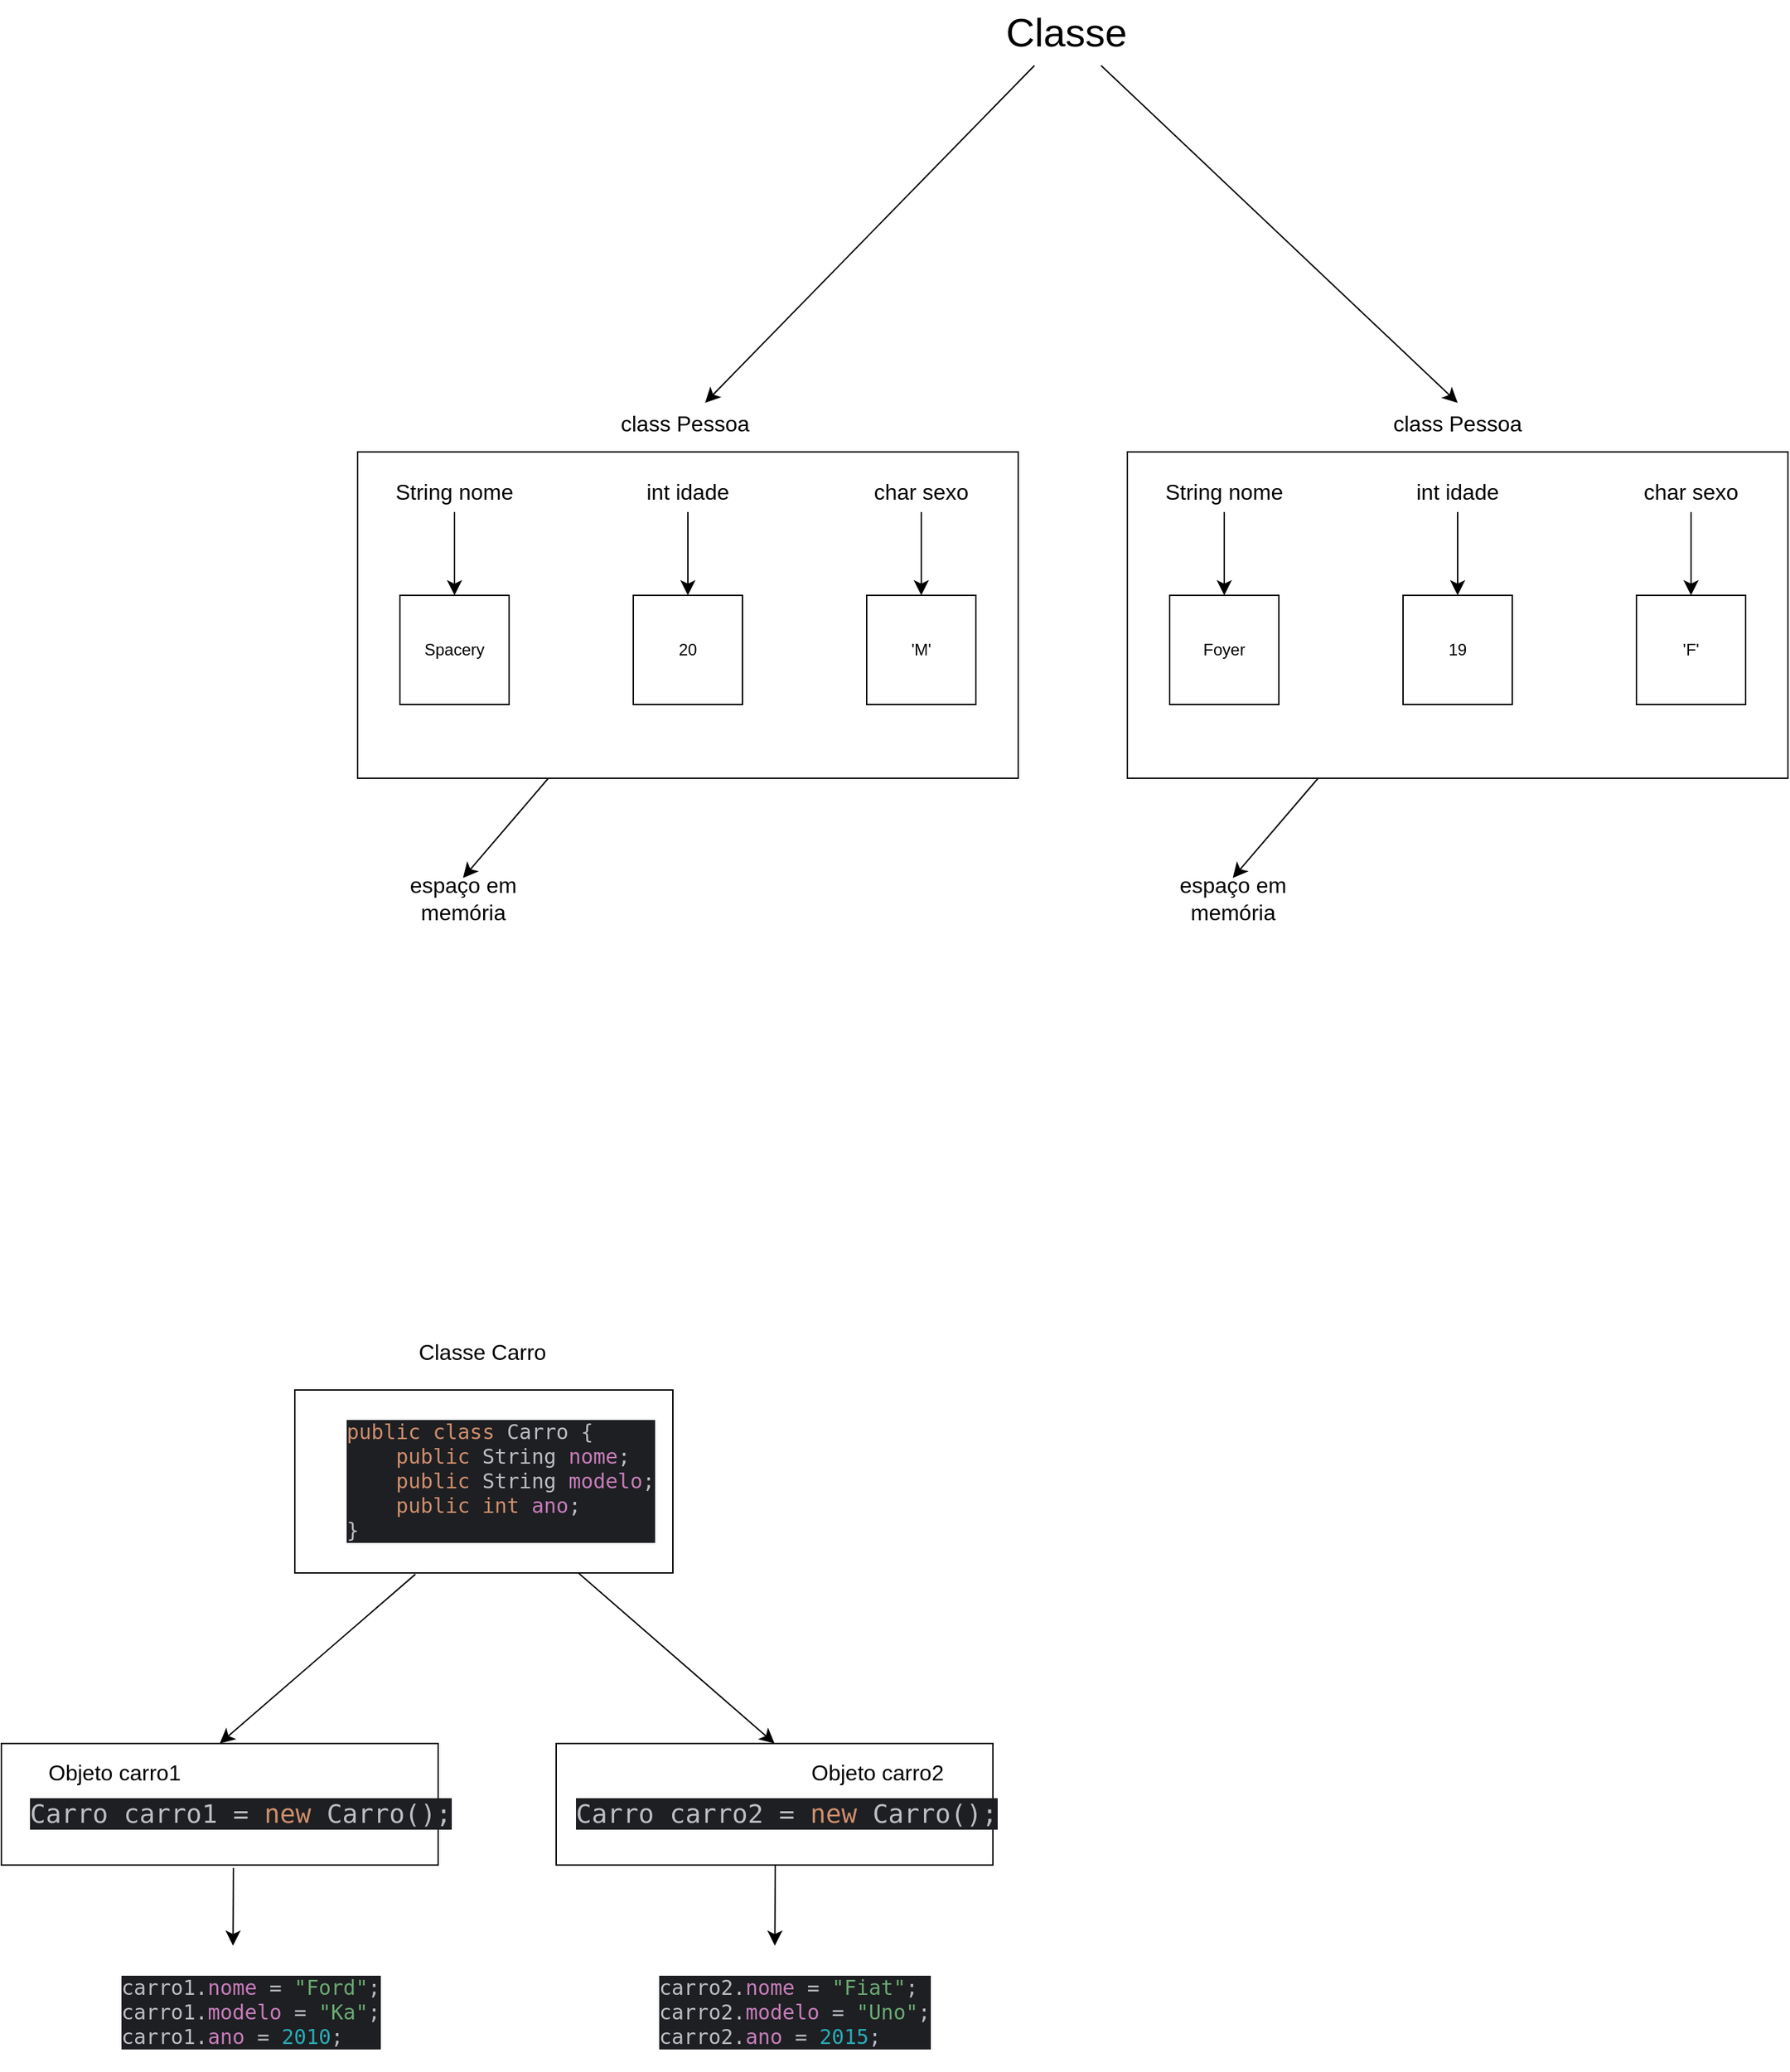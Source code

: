 <mxfile version="26.2.4">
  <diagram name="Página-1" id="bw14ixM7F8a6h-0HpJix">
    <mxGraphModel dx="2263" dy="1639" grid="0" gridSize="10" guides="1" tooltips="1" connect="1" arrows="1" fold="1" page="0" pageScale="1" pageWidth="827" pageHeight="1169" background="none" math="0" shadow="0">
      <root>
        <mxCell id="0" />
        <mxCell id="1" parent="0" />
        <mxCell id="WvhtQV-oZC2lpmm6LuLU-47" value="" style="rounded=0;whiteSpace=wrap;html=1;" vertex="1" parent="1">
          <mxGeometry x="-802" y="967.9" width="320" height="89" as="geometry" />
        </mxCell>
        <mxCell id="WvhtQV-oZC2lpmm6LuLU-48" value="" style="rounded=0;whiteSpace=wrap;html=1;" vertex="1" parent="1">
          <mxGeometry x="-395.5" y="967.9" width="320" height="89" as="geometry" />
        </mxCell>
        <mxCell id="WvhtQV-oZC2lpmm6LuLU-46" value="" style="rounded=0;whiteSpace=wrap;html=1;" vertex="1" parent="1">
          <mxGeometry x="-587" y="709" width="277" height="134" as="geometry" />
        </mxCell>
        <mxCell id="WvhtQV-oZC2lpmm6LuLU-11" value="" style="rounded=0;whiteSpace=wrap;html=1;" vertex="1" parent="1">
          <mxGeometry x="-540.99" y="22" width="484" height="239" as="geometry" />
        </mxCell>
        <mxCell id="WvhtQV-oZC2lpmm6LuLU-1" value="20" style="whiteSpace=wrap;html=1;aspect=fixed;" vertex="1" parent="1">
          <mxGeometry x="-339" y="127" width="80" height="80" as="geometry" />
        </mxCell>
        <mxCell id="WvhtQV-oZC2lpmm6LuLU-3" style="edgeStyle=none;curved=1;rounded=0;orthogonalLoop=1;jettySize=auto;html=1;entryX=0.5;entryY=0;entryDx=0;entryDy=0;fontSize=12;startSize=8;endSize=8;" edge="1" parent="1" source="WvhtQV-oZC2lpmm6LuLU-2" target="WvhtQV-oZC2lpmm6LuLU-1">
          <mxGeometry relative="1" as="geometry" />
        </mxCell>
        <mxCell id="WvhtQV-oZC2lpmm6LuLU-2" value="int idade" style="text;strokeColor=none;align=center;fillColor=none;html=1;verticalAlign=middle;whiteSpace=wrap;rounded=0;fontSize=16;" vertex="1" parent="1">
          <mxGeometry x="-336.84" y="36" width="75.69" height="30" as="geometry" />
        </mxCell>
        <mxCell id="WvhtQV-oZC2lpmm6LuLU-4" style="edgeStyle=none;curved=1;rounded=0;orthogonalLoop=1;jettySize=auto;html=1;entryX=0.5;entryY=0;entryDx=0;entryDy=0;fontSize=12;startSize=8;endSize=8;" edge="1" target="WvhtQV-oZC2lpmm6LuLU-5" parent="1">
          <mxGeometry relative="1" as="geometry">
            <mxPoint x="-128" y="66" as="sourcePoint" />
          </mxGeometry>
        </mxCell>
        <mxCell id="WvhtQV-oZC2lpmm6LuLU-5" value="&#39;M&#39;" style="whiteSpace=wrap;html=1;aspect=fixed;" vertex="1" parent="1">
          <mxGeometry x="-168" y="127" width="80" height="80" as="geometry" />
        </mxCell>
        <mxCell id="WvhtQV-oZC2lpmm6LuLU-6" value="char sexo" style="text;strokeColor=none;align=center;fillColor=none;html=1;verticalAlign=middle;whiteSpace=wrap;rounded=0;fontSize=16;" vertex="1" parent="1">
          <mxGeometry x="-165.84" y="36" width="75.69" height="30" as="geometry" />
        </mxCell>
        <mxCell id="WvhtQV-oZC2lpmm6LuLU-7" style="edgeStyle=none;curved=1;rounded=0;orthogonalLoop=1;jettySize=auto;html=1;entryX=0.5;entryY=0;entryDx=0;entryDy=0;fontSize=12;startSize=8;endSize=8;" edge="1" source="WvhtQV-oZC2lpmm6LuLU-9" target="WvhtQV-oZC2lpmm6LuLU-8" parent="1">
          <mxGeometry relative="1" as="geometry" />
        </mxCell>
        <mxCell id="WvhtQV-oZC2lpmm6LuLU-8" value="Spacery" style="whiteSpace=wrap;html=1;aspect=fixed;" vertex="1" parent="1">
          <mxGeometry x="-509.99" y="127" width="80" height="80" as="geometry" />
        </mxCell>
        <mxCell id="WvhtQV-oZC2lpmm6LuLU-9" value="String nome" style="text;strokeColor=none;align=center;fillColor=none;html=1;verticalAlign=middle;whiteSpace=wrap;rounded=0;fontSize=16;" vertex="1" parent="1">
          <mxGeometry x="-517.91" y="36" width="95.84" height="30" as="geometry" />
        </mxCell>
        <mxCell id="WvhtQV-oZC2lpmm6LuLU-12" value="class Pessoa" style="text;strokeColor=none;align=center;fillColor=none;html=1;verticalAlign=middle;whiteSpace=wrap;rounded=0;fontSize=16;" vertex="1" parent="1">
          <mxGeometry x="-356" y="-14" width="110" height="30" as="geometry" />
        </mxCell>
        <mxCell id="WvhtQV-oZC2lpmm6LuLU-13" value="espaço em memória" style="text;strokeColor=none;align=center;fillColor=none;html=1;verticalAlign=middle;whiteSpace=wrap;rounded=0;fontSize=16;" vertex="1" parent="1">
          <mxGeometry x="-528" y="334" width="128.5" height="30" as="geometry" />
        </mxCell>
        <mxCell id="WvhtQV-oZC2lpmm6LuLU-16" value="" style="endArrow=classic;html=1;rounded=0;fontSize=12;startSize=8;endSize=8;curved=1;entryX=0.5;entryY=0;entryDx=0;entryDy=0;" edge="1" parent="1" source="WvhtQV-oZC2lpmm6LuLU-11" target="WvhtQV-oZC2lpmm6LuLU-13">
          <mxGeometry width="50" height="50" relative="1" as="geometry">
            <mxPoint x="-380" y="313" as="sourcePoint" />
            <mxPoint x="-295" y="298" as="targetPoint" />
          </mxGeometry>
        </mxCell>
        <mxCell id="WvhtQV-oZC2lpmm6LuLU-17" value="" style="rounded=0;whiteSpace=wrap;html=1;" vertex="1" parent="1">
          <mxGeometry x="23" y="22" width="484" height="239" as="geometry" />
        </mxCell>
        <mxCell id="WvhtQV-oZC2lpmm6LuLU-18" value="19" style="whiteSpace=wrap;html=1;aspect=fixed;" vertex="1" parent="1">
          <mxGeometry x="224.99" y="127" width="80" height="80" as="geometry" />
        </mxCell>
        <mxCell id="WvhtQV-oZC2lpmm6LuLU-19" style="edgeStyle=none;curved=1;rounded=0;orthogonalLoop=1;jettySize=auto;html=1;entryX=0.5;entryY=0;entryDx=0;entryDy=0;fontSize=12;startSize=8;endSize=8;" edge="1" source="WvhtQV-oZC2lpmm6LuLU-20" target="WvhtQV-oZC2lpmm6LuLU-18" parent="1">
          <mxGeometry relative="1" as="geometry" />
        </mxCell>
        <mxCell id="WvhtQV-oZC2lpmm6LuLU-20" value="int idade" style="text;strokeColor=none;align=center;fillColor=none;html=1;verticalAlign=middle;whiteSpace=wrap;rounded=0;fontSize=16;" vertex="1" parent="1">
          <mxGeometry x="227.15" y="36" width="75.69" height="30" as="geometry" />
        </mxCell>
        <mxCell id="WvhtQV-oZC2lpmm6LuLU-21" style="edgeStyle=none;curved=1;rounded=0;orthogonalLoop=1;jettySize=auto;html=1;entryX=0.5;entryY=0;entryDx=0;entryDy=0;fontSize=12;startSize=8;endSize=8;" edge="1" target="WvhtQV-oZC2lpmm6LuLU-22" parent="1">
          <mxGeometry relative="1" as="geometry">
            <mxPoint x="435.99" y="66" as="sourcePoint" />
          </mxGeometry>
        </mxCell>
        <mxCell id="WvhtQV-oZC2lpmm6LuLU-22" value="&#39;F&#39;" style="whiteSpace=wrap;html=1;aspect=fixed;" vertex="1" parent="1">
          <mxGeometry x="395.99" y="127" width="80" height="80" as="geometry" />
        </mxCell>
        <mxCell id="WvhtQV-oZC2lpmm6LuLU-23" value="char sexo" style="text;strokeColor=none;align=center;fillColor=none;html=1;verticalAlign=middle;whiteSpace=wrap;rounded=0;fontSize=16;" vertex="1" parent="1">
          <mxGeometry x="398.15" y="36" width="75.69" height="30" as="geometry" />
        </mxCell>
        <mxCell id="WvhtQV-oZC2lpmm6LuLU-24" style="edgeStyle=none;curved=1;rounded=0;orthogonalLoop=1;jettySize=auto;html=1;entryX=0.5;entryY=0;entryDx=0;entryDy=0;fontSize=12;startSize=8;endSize=8;" edge="1" source="WvhtQV-oZC2lpmm6LuLU-26" target="WvhtQV-oZC2lpmm6LuLU-25" parent="1">
          <mxGeometry relative="1" as="geometry" />
        </mxCell>
        <mxCell id="WvhtQV-oZC2lpmm6LuLU-25" value="Foyer" style="whiteSpace=wrap;html=1;aspect=fixed;" vertex="1" parent="1">
          <mxGeometry x="54" y="127" width="80" height="80" as="geometry" />
        </mxCell>
        <mxCell id="WvhtQV-oZC2lpmm6LuLU-26" value="String nome" style="text;strokeColor=none;align=center;fillColor=none;html=1;verticalAlign=middle;whiteSpace=wrap;rounded=0;fontSize=16;" vertex="1" parent="1">
          <mxGeometry x="46.08" y="36" width="95.84" height="30" as="geometry" />
        </mxCell>
        <mxCell id="WvhtQV-oZC2lpmm6LuLU-27" value="class Pessoa" style="text;strokeColor=none;align=center;fillColor=none;html=1;verticalAlign=middle;whiteSpace=wrap;rounded=0;fontSize=16;" vertex="1" parent="1">
          <mxGeometry x="210.99" y="-14" width="108.01" height="30" as="geometry" />
        </mxCell>
        <mxCell id="WvhtQV-oZC2lpmm6LuLU-28" value="espaço em memória" style="text;strokeColor=none;align=center;fillColor=none;html=1;verticalAlign=middle;whiteSpace=wrap;rounded=0;fontSize=16;" vertex="1" parent="1">
          <mxGeometry x="35.99" y="334" width="128.5" height="30" as="geometry" />
        </mxCell>
        <mxCell id="WvhtQV-oZC2lpmm6LuLU-29" value="" style="endArrow=classic;html=1;rounded=0;fontSize=12;startSize=8;endSize=8;curved=1;entryX=0.5;entryY=0;entryDx=0;entryDy=0;" edge="1" source="WvhtQV-oZC2lpmm6LuLU-17" target="WvhtQV-oZC2lpmm6LuLU-28" parent="1">
          <mxGeometry width="50" height="50" relative="1" as="geometry">
            <mxPoint x="183.99" y="313" as="sourcePoint" />
            <mxPoint x="268.99" y="298" as="targetPoint" />
          </mxGeometry>
        </mxCell>
        <mxCell id="WvhtQV-oZC2lpmm6LuLU-31" style="edgeStyle=none;curved=1;rounded=0;orthogonalLoop=1;jettySize=auto;html=1;fontSize=12;startSize=8;endSize=8;" edge="1" parent="1" source="WvhtQV-oZC2lpmm6LuLU-30" target="WvhtQV-oZC2lpmm6LuLU-12">
          <mxGeometry relative="1" as="geometry" />
        </mxCell>
        <mxCell id="WvhtQV-oZC2lpmm6LuLU-32" style="edgeStyle=none;curved=1;rounded=0;orthogonalLoop=1;jettySize=auto;html=1;entryX=0.5;entryY=0;entryDx=0;entryDy=0;fontSize=12;startSize=8;endSize=8;" edge="1" parent="1" source="WvhtQV-oZC2lpmm6LuLU-30" target="WvhtQV-oZC2lpmm6LuLU-27">
          <mxGeometry relative="1" as="geometry" />
        </mxCell>
        <mxCell id="WvhtQV-oZC2lpmm6LuLU-30" value="&lt;div&gt;&lt;font style=&quot;font-size: 29px;&quot;&gt;Classe&lt;/font&gt;&lt;/div&gt;" style="text;strokeColor=none;align=center;fillColor=none;html=1;verticalAlign=middle;whiteSpace=wrap;rounded=0;fontSize=16;" vertex="1" parent="1">
          <mxGeometry x="-79.3" y="-309" width="115.29" height="48" as="geometry" />
        </mxCell>
        <mxCell id="WvhtQV-oZC2lpmm6LuLU-38" style="edgeStyle=none;curved=1;rounded=0;orthogonalLoop=1;jettySize=auto;html=1;fontSize=12;startSize=8;endSize=8;entryX=0.5;entryY=0;entryDx=0;entryDy=0;exitX=0.319;exitY=1.007;exitDx=0;exitDy=0;exitPerimeter=0;" edge="1" parent="1" source="WvhtQV-oZC2lpmm6LuLU-46" target="WvhtQV-oZC2lpmm6LuLU-47">
          <mxGeometry relative="1" as="geometry" />
        </mxCell>
        <mxCell id="WvhtQV-oZC2lpmm6LuLU-39" style="edgeStyle=none;curved=1;rounded=0;orthogonalLoop=1;jettySize=auto;html=1;fontSize=12;startSize=8;endSize=8;entryX=0.5;entryY=0;entryDx=0;entryDy=0;exitX=0.75;exitY=1;exitDx=0;exitDy=0;" edge="1" parent="1" source="WvhtQV-oZC2lpmm6LuLU-46" target="WvhtQV-oZC2lpmm6LuLU-48">
          <mxGeometry relative="1" as="geometry" />
        </mxCell>
        <mxCell id="WvhtQV-oZC2lpmm6LuLU-34" value="&lt;div style=&quot;background-color:#1e1f22;color:#bcbec4&quot;&gt;&lt;pre style=&quot;font-family:&#39;JetBrains Mono&#39;,monospace;font-size:9,8pt;&quot;&gt;&lt;span style=&quot;color:#cf8e6d;&quot;&gt;public class &lt;/span&gt;Carro {&lt;br&gt;    &lt;span style=&quot;color:#cf8e6d;&quot;&gt;public &lt;/span&gt;String &lt;span style=&quot;color:#c77dbb;&quot;&gt;nome&lt;/span&gt;;&lt;br&gt;    &lt;span style=&quot;color:#cf8e6d;&quot;&gt;public &lt;/span&gt;String &lt;span style=&quot;color:#c77dbb;&quot;&gt;modelo&lt;/span&gt;;&lt;br&gt;    &lt;span style=&quot;color:#cf8e6d;&quot;&gt;public int &lt;/span&gt;&lt;span style=&quot;color:#c77dbb;&quot;&gt;ano&lt;/span&gt;;&lt;br&gt;}&lt;/pre&gt;&lt;/div&gt;" style="text;whiteSpace=wrap;html=1;fontSize=15;" vertex="1" parent="1">
          <mxGeometry x="-550.99" y="709" width="224" height="119" as="geometry" />
        </mxCell>
        <mxCell id="WvhtQV-oZC2lpmm6LuLU-35" value="Classe Carro" style="text;strokeColor=none;align=center;fillColor=none;html=1;verticalAlign=middle;whiteSpace=wrap;rounded=0;fontSize=16;" vertex="1" parent="1">
          <mxGeometry x="-517.91" y="667" width="136.78" height="27" as="geometry" />
        </mxCell>
        <mxCell id="WvhtQV-oZC2lpmm6LuLU-41" style="edgeStyle=none;curved=1;rounded=0;orthogonalLoop=1;jettySize=auto;html=1;fontSize=12;startSize=8;endSize=8;" edge="1" parent="1" target="WvhtQV-oZC2lpmm6LuLU-40">
          <mxGeometry relative="1" as="geometry">
            <mxPoint x="-632" y="1059" as="sourcePoint" />
          </mxGeometry>
        </mxCell>
        <mxCell id="WvhtQV-oZC2lpmm6LuLU-36" value="&lt;div style=&quot;background-color:#1e1f22;color:#bcbec4&quot;&gt;&lt;pre style=&quot;font-family:&#39;JetBrains Mono&#39;,monospace;font-size:9,8pt;&quot;&gt;Carro carro1 = &lt;span style=&quot;color:#cf8e6d;&quot;&gt;new &lt;/span&gt;Carro();&lt;/pre&gt;&lt;/div&gt;" style="text;whiteSpace=wrap;html=1;fontSize=19;" vertex="1" parent="1">
          <mxGeometry x="-783" y="982" width="297.6" height="60" as="geometry" />
        </mxCell>
        <mxCell id="WvhtQV-oZC2lpmm6LuLU-43" style="edgeStyle=none;curved=1;rounded=0;orthogonalLoop=1;jettySize=auto;html=1;fontSize=12;startSize=8;endSize=8;" edge="1" parent="1" target="WvhtQV-oZC2lpmm6LuLU-42">
          <mxGeometry relative="1" as="geometry">
            <mxPoint x="-235" y="1057" as="sourcePoint" />
          </mxGeometry>
        </mxCell>
        <mxCell id="WvhtQV-oZC2lpmm6LuLU-37" value="&lt;div style=&quot;background-color:#1e1f22;color:#bcbec4&quot;&gt;&lt;pre style=&quot;font-family:&#39;JetBrains Mono&#39;,monospace;font-size:9,8pt;&quot;&gt;Carro carro2 = &lt;span style=&quot;color:#cf8e6d;&quot;&gt;new &lt;/span&gt;Carro();&lt;/pre&gt;&lt;/div&gt;" style="text;whiteSpace=wrap;html=1;fontSize=19;" vertex="1" parent="1">
          <mxGeometry x="-383" y="982" width="295" height="60.8" as="geometry" />
        </mxCell>
        <mxCell id="WvhtQV-oZC2lpmm6LuLU-40" value="&lt;div style=&quot;background-color:#1e1f22;color:#bcbec4&quot;&gt;&lt;pre style=&quot;font-family:&#39;JetBrains Mono&#39;,monospace;font-size:9,8pt;&quot;&gt;carro1.&lt;span style=&quot;color:#c77dbb;&quot;&gt;nome &lt;/span&gt;= &lt;span style=&quot;color:#6aab73;&quot;&gt;&quot;Ford&quot;&lt;/span&gt;;&lt;br&gt;carro1.&lt;span style=&quot;color:#c77dbb;&quot;&gt;modelo &lt;/span&gt;= &lt;span style=&quot;color:#6aab73;&quot;&gt;&quot;Ka&quot;&lt;/span&gt;;&lt;br&gt;carro1.&lt;span style=&quot;color:#c77dbb;&quot;&gt;ano &lt;/span&gt;= &lt;span style=&quot;color:#2aacb8;&quot;&gt;2010&lt;/span&gt;;&lt;/pre&gt;&lt;/div&gt;" style="text;whiteSpace=wrap;html=1;fontSize=15;" vertex="1" parent="1">
          <mxGeometry x="-716" y="1116" width="167" height="89" as="geometry" />
        </mxCell>
        <mxCell id="WvhtQV-oZC2lpmm6LuLU-42" value="&lt;div style=&quot;background-color:#1e1f22;color:#bcbec4&quot;&gt;&lt;pre style=&quot;font-family:&#39;JetBrains Mono&#39;,monospace;font-size:9,8pt;&quot;&gt;carro2.&lt;span style=&quot;color:#c77dbb;&quot;&gt;nome &lt;/span&gt;= &lt;span style=&quot;color:#6aab73;&quot;&gt;&quot;Fiat&quot;&lt;/span&gt;;&lt;br&gt;carro2.&lt;span style=&quot;color:#c77dbb;&quot;&gt;modelo &lt;/span&gt;= &lt;span style=&quot;color:#6aab73;&quot;&gt;&quot;Uno&quot;&lt;/span&gt;;&lt;br&gt;carro2.&lt;span style=&quot;color:#c77dbb;&quot;&gt;ano &lt;/span&gt;= &lt;span style=&quot;color:#2aacb8;&quot;&gt;2015&lt;/span&gt;;&lt;/pre&gt;&lt;/div&gt;" style="text;whiteSpace=wrap;html=1;fontSize=15;" vertex="1" parent="1">
          <mxGeometry x="-321.997" y="1116.002" width="173" height="89" as="geometry" />
        </mxCell>
        <mxCell id="WvhtQV-oZC2lpmm6LuLU-44" value="&lt;div&gt;Objeto carro1&lt;/div&gt;" style="text;strokeColor=none;align=center;fillColor=none;html=1;verticalAlign=middle;whiteSpace=wrap;rounded=0;fontSize=16;" vertex="1" parent="1">
          <mxGeometry x="-780" y="974" width="122" height="30" as="geometry" />
        </mxCell>
        <mxCell id="WvhtQV-oZC2lpmm6LuLU-45" value="&lt;div&gt;Objeto carro2&lt;/div&gt;" style="text;strokeColor=none;align=center;fillColor=none;html=1;verticalAlign=middle;whiteSpace=wrap;rounded=0;fontSize=16;" vertex="1" parent="1">
          <mxGeometry x="-221" y="974" width="122" height="30" as="geometry" />
        </mxCell>
      </root>
    </mxGraphModel>
  </diagram>
</mxfile>
